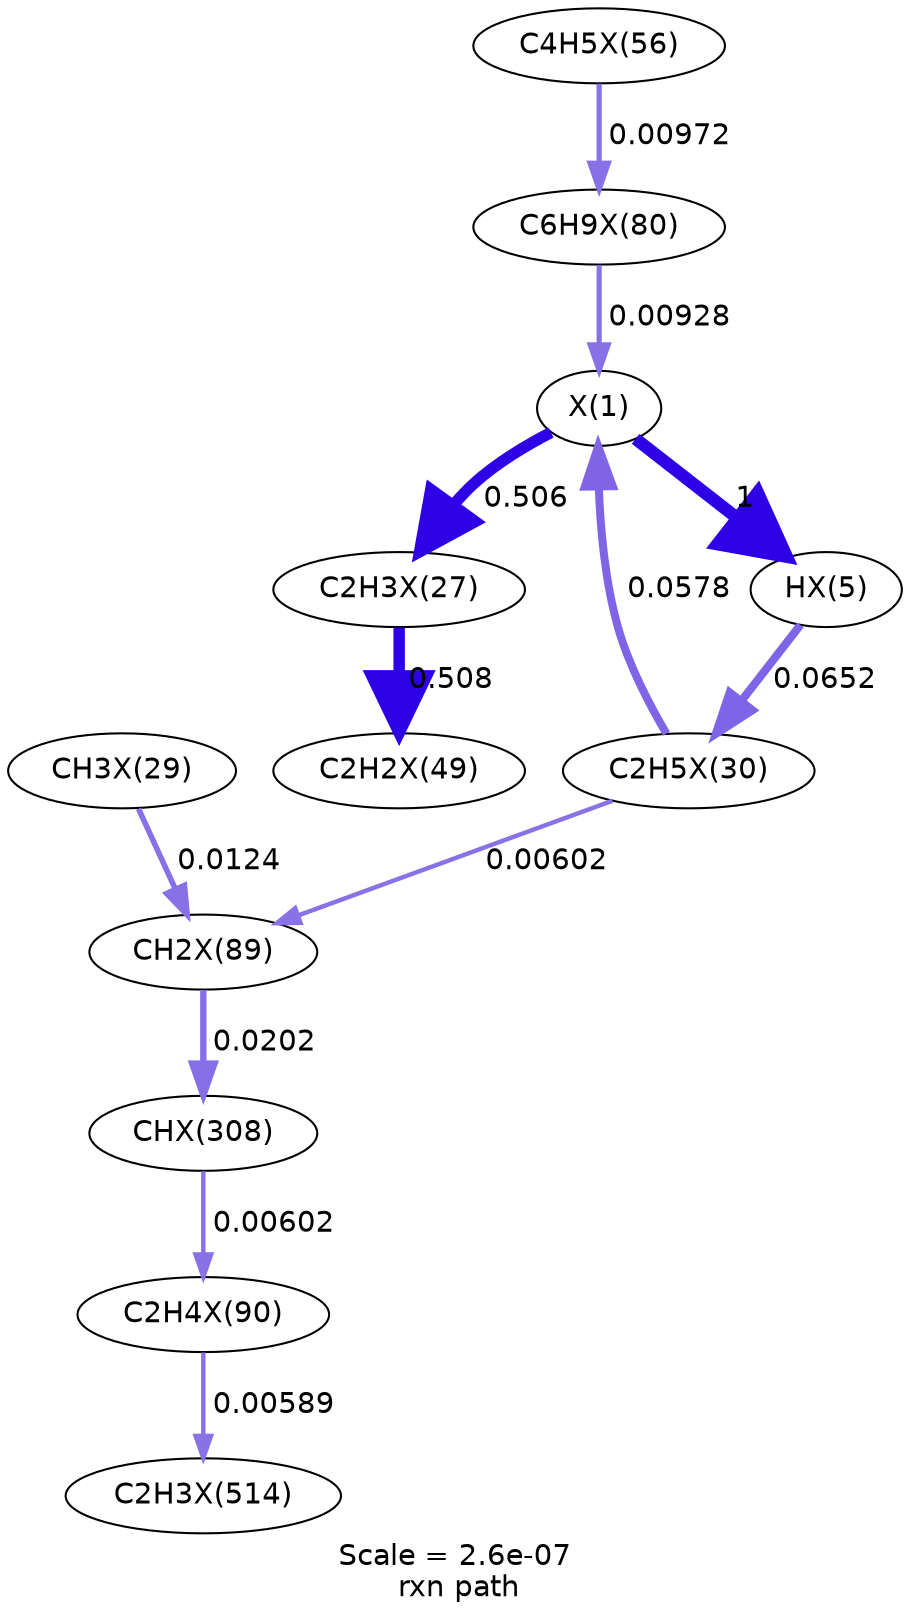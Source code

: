 digraph reaction_paths {
center=1;
s27 -> s28[fontname="Helvetica", style="setlinewidth(6)", arrowsize=3, color="0.7, 1.5, 0.9"
, label=" 1"];
s27 -> s29[fontname="Helvetica", style="setlinewidth(5.49)", arrowsize=2.74, color="0.7, 1.01, 0.9"
, label=" 0.506"];
s31 -> s27[fontname="Helvetica", style="setlinewidth(3.85)", arrowsize=1.92, color="0.7, 0.558, 0.9"
, label=" 0.0578"];
s44 -> s27[fontname="Helvetica", style="setlinewidth(2.47)", arrowsize=1.23, color="0.7, 0.509, 0.9"
, label=" 0.00928"];
s28 -> s31[fontname="Helvetica", style="setlinewidth(3.94)", arrowsize=1.97, color="0.7, 0.565, 0.9"
, label=" 0.0652"];
s29 -> s38[fontname="Helvetica", style="setlinewidth(5.49)", arrowsize=2.74, color="0.7, 1.01, 0.9"
, label=" 0.508"];
s41 -> s44[fontname="Helvetica", style="setlinewidth(2.5)", arrowsize=1.25, color="0.7, 0.51, 0.9"
, label=" 0.00972"];
s31 -> s45[fontname="Helvetica", style="setlinewidth(2.14)", arrowsize=1.07, color="0.7, 0.506, 0.9"
, label=" 0.00602"];
s30 -> s45[fontname="Helvetica", style="setlinewidth(2.69)", arrowsize=1.34, color="0.7, 0.512, 0.9"
, label=" 0.0124"];
s45 -> s58[fontname="Helvetica", style="setlinewidth(3.05)", arrowsize=1.53, color="0.7, 0.52, 0.9"
, label=" 0.0202"];
s58 -> s46[fontname="Helvetica", style="setlinewidth(2.14)", arrowsize=1.07, color="0.7, 0.506, 0.9"
, label=" 0.00602"];
s46 -> s80[fontname="Helvetica", style="setlinewidth(2.12)", arrowsize=1.06, color="0.7, 0.506, 0.9"
, label=" 0.00589"];
s27 [ fontname="Helvetica", label="X(1)"];
s28 [ fontname="Helvetica", label="HX(5)"];
s29 [ fontname="Helvetica", label="C2H3X(27)"];
s30 [ fontname="Helvetica", label="CH3X(29)"];
s31 [ fontname="Helvetica", label="C2H5X(30)"];
s38 [ fontname="Helvetica", label="C2H2X(49)"];
s41 [ fontname="Helvetica", label="C4H5X(56)"];
s44 [ fontname="Helvetica", label="C6H9X(80)"];
s45 [ fontname="Helvetica", label="CH2X(89)"];
s46 [ fontname="Helvetica", label="C2H4X(90)"];
s58 [ fontname="Helvetica", label="CHX(308)"];
s80 [ fontname="Helvetica", label="C2H3X(514)"];
 label = "Scale = 2.6e-07\l rxn path";
 fontname = "Helvetica";
}
